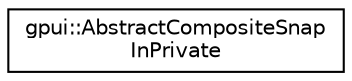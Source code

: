 digraph "Graphical Class Hierarchy"
{
 // LATEX_PDF_SIZE
  edge [fontname="Helvetica",fontsize="10",labelfontname="Helvetica",labelfontsize="10"];
  node [fontname="Helvetica",fontsize="10",shape=record];
  rankdir="LR";
  Node0 [label="gpui::AbstractCompositeSnap\lInPrivate",height=0.2,width=0.4,color="black", fillcolor="white", style="filled",URL="$classgpui_1_1_abstract_composite_snap_in_private.html",tooltip=" "];
}
